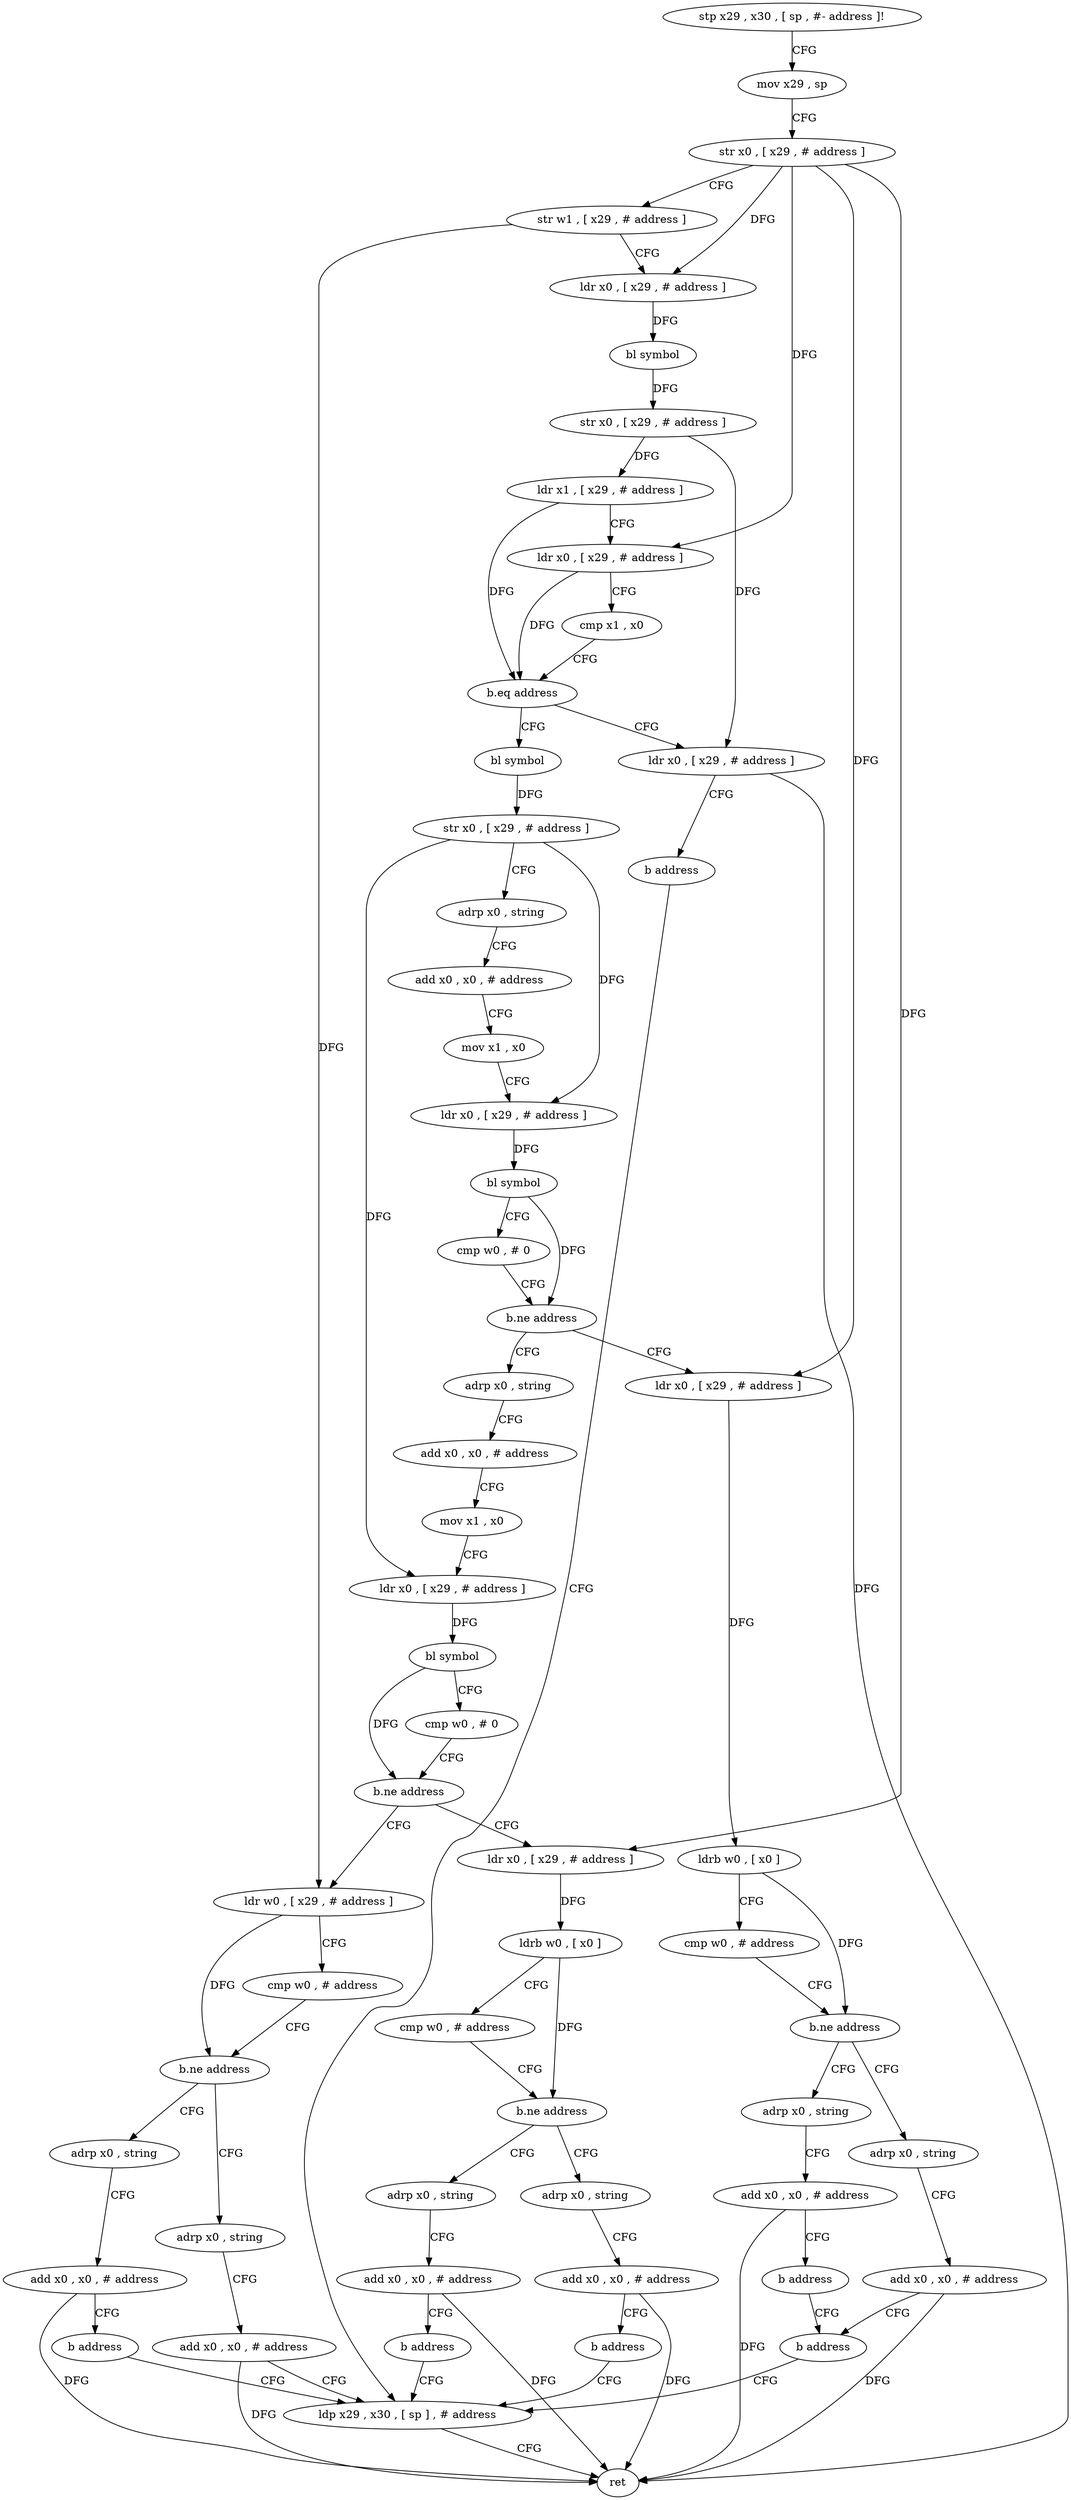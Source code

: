 digraph "func" {
"4243380" [label = "stp x29 , x30 , [ sp , #- address ]!" ]
"4243384" [label = "mov x29 , sp" ]
"4243388" [label = "str x0 , [ x29 , # address ]" ]
"4243392" [label = "str w1 , [ x29 , # address ]" ]
"4243396" [label = "ldr x0 , [ x29 , # address ]" ]
"4243400" [label = "bl symbol" ]
"4243404" [label = "str x0 , [ x29 , # address ]" ]
"4243408" [label = "ldr x1 , [ x29 , # address ]" ]
"4243412" [label = "ldr x0 , [ x29 , # address ]" ]
"4243416" [label = "cmp x1 , x0" ]
"4243420" [label = "b.eq address" ]
"4243432" [label = "bl symbol" ]
"4243424" [label = "ldr x0 , [ x29 , # address ]" ]
"4243436" [label = "str x0 , [ x29 , # address ]" ]
"4243440" [label = "adrp x0 , string" ]
"4243444" [label = "add x0 , x0 , # address" ]
"4243448" [label = "mov x1 , x0" ]
"4243452" [label = "ldr x0 , [ x29 , # address ]" ]
"4243456" [label = "bl symbol" ]
"4243460" [label = "cmp w0 , # 0" ]
"4243464" [label = "b.ne address" ]
"4243508" [label = "adrp x0 , string" ]
"4243468" [label = "ldr x0 , [ x29 , # address ]" ]
"4243428" [label = "b address" ]
"4243608" [label = "ldp x29 , x30 , [ sp ] , # address" ]
"4243512" [label = "add x0 , x0 , # address" ]
"4243516" [label = "mov x1 , x0" ]
"4243520" [label = "ldr x0 , [ x29 , # address ]" ]
"4243524" [label = "bl symbol" ]
"4243528" [label = "cmp w0 , # 0" ]
"4243532" [label = "b.ne address" ]
"4243576" [label = "ldr w0 , [ x29 , # address ]" ]
"4243536" [label = "ldr x0 , [ x29 , # address ]" ]
"4243472" [label = "ldrb w0 , [ x0 ]" ]
"4243476" [label = "cmp w0 , # address" ]
"4243480" [label = "b.ne address" ]
"4243496" [label = "adrp x0 , string" ]
"4243484" [label = "adrp x0 , string" ]
"4243612" [label = "ret" ]
"4243580" [label = "cmp w0 , # address" ]
"4243584" [label = "b.ne address" ]
"4243600" [label = "adrp x0 , string" ]
"4243588" [label = "adrp x0 , string" ]
"4243540" [label = "ldrb w0 , [ x0 ]" ]
"4243544" [label = "cmp w0 , # address" ]
"4243548" [label = "b.ne address" ]
"4243564" [label = "adrp x0 , string" ]
"4243552" [label = "adrp x0 , string" ]
"4243500" [label = "add x0 , x0 , # address" ]
"4243504" [label = "b address" ]
"4243488" [label = "add x0 , x0 , # address" ]
"4243492" [label = "b address" ]
"4243604" [label = "add x0 , x0 , # address" ]
"4243592" [label = "add x0 , x0 , # address" ]
"4243596" [label = "b address" ]
"4243568" [label = "add x0 , x0 , # address" ]
"4243572" [label = "b address" ]
"4243556" [label = "add x0 , x0 , # address" ]
"4243560" [label = "b address" ]
"4243380" -> "4243384" [ label = "CFG" ]
"4243384" -> "4243388" [ label = "CFG" ]
"4243388" -> "4243392" [ label = "CFG" ]
"4243388" -> "4243396" [ label = "DFG" ]
"4243388" -> "4243412" [ label = "DFG" ]
"4243388" -> "4243468" [ label = "DFG" ]
"4243388" -> "4243536" [ label = "DFG" ]
"4243392" -> "4243396" [ label = "CFG" ]
"4243392" -> "4243576" [ label = "DFG" ]
"4243396" -> "4243400" [ label = "DFG" ]
"4243400" -> "4243404" [ label = "DFG" ]
"4243404" -> "4243408" [ label = "DFG" ]
"4243404" -> "4243424" [ label = "DFG" ]
"4243408" -> "4243412" [ label = "CFG" ]
"4243408" -> "4243420" [ label = "DFG" ]
"4243412" -> "4243416" [ label = "CFG" ]
"4243412" -> "4243420" [ label = "DFG" ]
"4243416" -> "4243420" [ label = "CFG" ]
"4243420" -> "4243432" [ label = "CFG" ]
"4243420" -> "4243424" [ label = "CFG" ]
"4243432" -> "4243436" [ label = "DFG" ]
"4243424" -> "4243428" [ label = "CFG" ]
"4243424" -> "4243612" [ label = "DFG" ]
"4243436" -> "4243440" [ label = "CFG" ]
"4243436" -> "4243452" [ label = "DFG" ]
"4243436" -> "4243520" [ label = "DFG" ]
"4243440" -> "4243444" [ label = "CFG" ]
"4243444" -> "4243448" [ label = "CFG" ]
"4243448" -> "4243452" [ label = "CFG" ]
"4243452" -> "4243456" [ label = "DFG" ]
"4243456" -> "4243460" [ label = "CFG" ]
"4243456" -> "4243464" [ label = "DFG" ]
"4243460" -> "4243464" [ label = "CFG" ]
"4243464" -> "4243508" [ label = "CFG" ]
"4243464" -> "4243468" [ label = "CFG" ]
"4243508" -> "4243512" [ label = "CFG" ]
"4243468" -> "4243472" [ label = "DFG" ]
"4243428" -> "4243608" [ label = "CFG" ]
"4243608" -> "4243612" [ label = "CFG" ]
"4243512" -> "4243516" [ label = "CFG" ]
"4243516" -> "4243520" [ label = "CFG" ]
"4243520" -> "4243524" [ label = "DFG" ]
"4243524" -> "4243528" [ label = "CFG" ]
"4243524" -> "4243532" [ label = "DFG" ]
"4243528" -> "4243532" [ label = "CFG" ]
"4243532" -> "4243576" [ label = "CFG" ]
"4243532" -> "4243536" [ label = "CFG" ]
"4243576" -> "4243580" [ label = "CFG" ]
"4243576" -> "4243584" [ label = "DFG" ]
"4243536" -> "4243540" [ label = "DFG" ]
"4243472" -> "4243476" [ label = "CFG" ]
"4243472" -> "4243480" [ label = "DFG" ]
"4243476" -> "4243480" [ label = "CFG" ]
"4243480" -> "4243496" [ label = "CFG" ]
"4243480" -> "4243484" [ label = "CFG" ]
"4243496" -> "4243500" [ label = "CFG" ]
"4243484" -> "4243488" [ label = "CFG" ]
"4243580" -> "4243584" [ label = "CFG" ]
"4243584" -> "4243600" [ label = "CFG" ]
"4243584" -> "4243588" [ label = "CFG" ]
"4243600" -> "4243604" [ label = "CFG" ]
"4243588" -> "4243592" [ label = "CFG" ]
"4243540" -> "4243544" [ label = "CFG" ]
"4243540" -> "4243548" [ label = "DFG" ]
"4243544" -> "4243548" [ label = "CFG" ]
"4243548" -> "4243564" [ label = "CFG" ]
"4243548" -> "4243552" [ label = "CFG" ]
"4243564" -> "4243568" [ label = "CFG" ]
"4243552" -> "4243556" [ label = "CFG" ]
"4243500" -> "4243504" [ label = "CFG" ]
"4243500" -> "4243612" [ label = "DFG" ]
"4243504" -> "4243608" [ label = "CFG" ]
"4243488" -> "4243492" [ label = "CFG" ]
"4243488" -> "4243612" [ label = "DFG" ]
"4243492" -> "4243504" [ label = "CFG" ]
"4243604" -> "4243608" [ label = "CFG" ]
"4243604" -> "4243612" [ label = "DFG" ]
"4243592" -> "4243596" [ label = "CFG" ]
"4243592" -> "4243612" [ label = "DFG" ]
"4243596" -> "4243608" [ label = "CFG" ]
"4243568" -> "4243572" [ label = "CFG" ]
"4243568" -> "4243612" [ label = "DFG" ]
"4243572" -> "4243608" [ label = "CFG" ]
"4243556" -> "4243560" [ label = "CFG" ]
"4243556" -> "4243612" [ label = "DFG" ]
"4243560" -> "4243608" [ label = "CFG" ]
}
